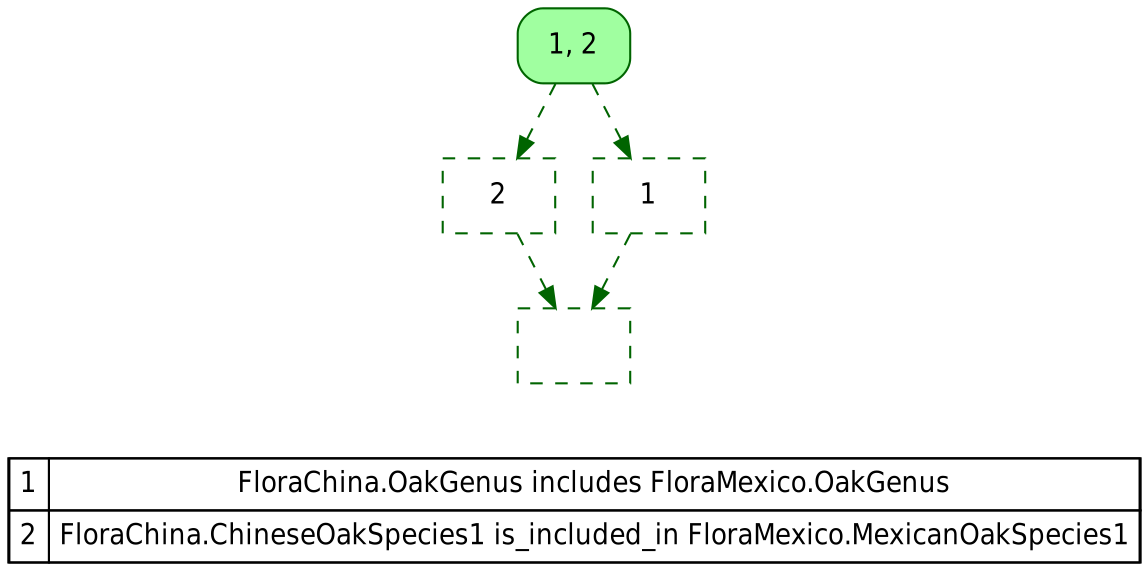 digraph{
node[fontname="Helvetica-Narrow"]
rankdir=TB
0 [shape=box color="#006400" fillcolor="#A0FFA0" style="rounded,filled" label="1, 2"];
1 [shape=box color="#006400" style=dashed label="2"];
2 [shape=box color="#006400" style=dashed label="1"];
3 [shape=box color="#006400" style=dashed label=""];
0->1[color="#006400" style=dashed];
0->2[color="#006400" style=dashed];
1->3[color="#006400" style=dashed];
2->3[color="#006400" style=dashed];
node[shape=box] 
{rank=sink Legend [fillcolor= white margin=0 label=< 
 <TABLE BORDER="0" CELLBORDER="1" CELLSPACING="0" CELLPADDING="4"> 
<TR> 
 <TD>1</TD> 
 <TD>FloraChina.OakGenus includes FloraMexico.OakGenus</TD> 
 </TR> 
<TR> 
 <TD>2</TD> 
 <TD>FloraChina.ChineseOakSpecies1 is_included_in FloraMexico.MexicanOakSpecies1</TD> 
 </TR> 
</TABLE> 
 >] } 
}